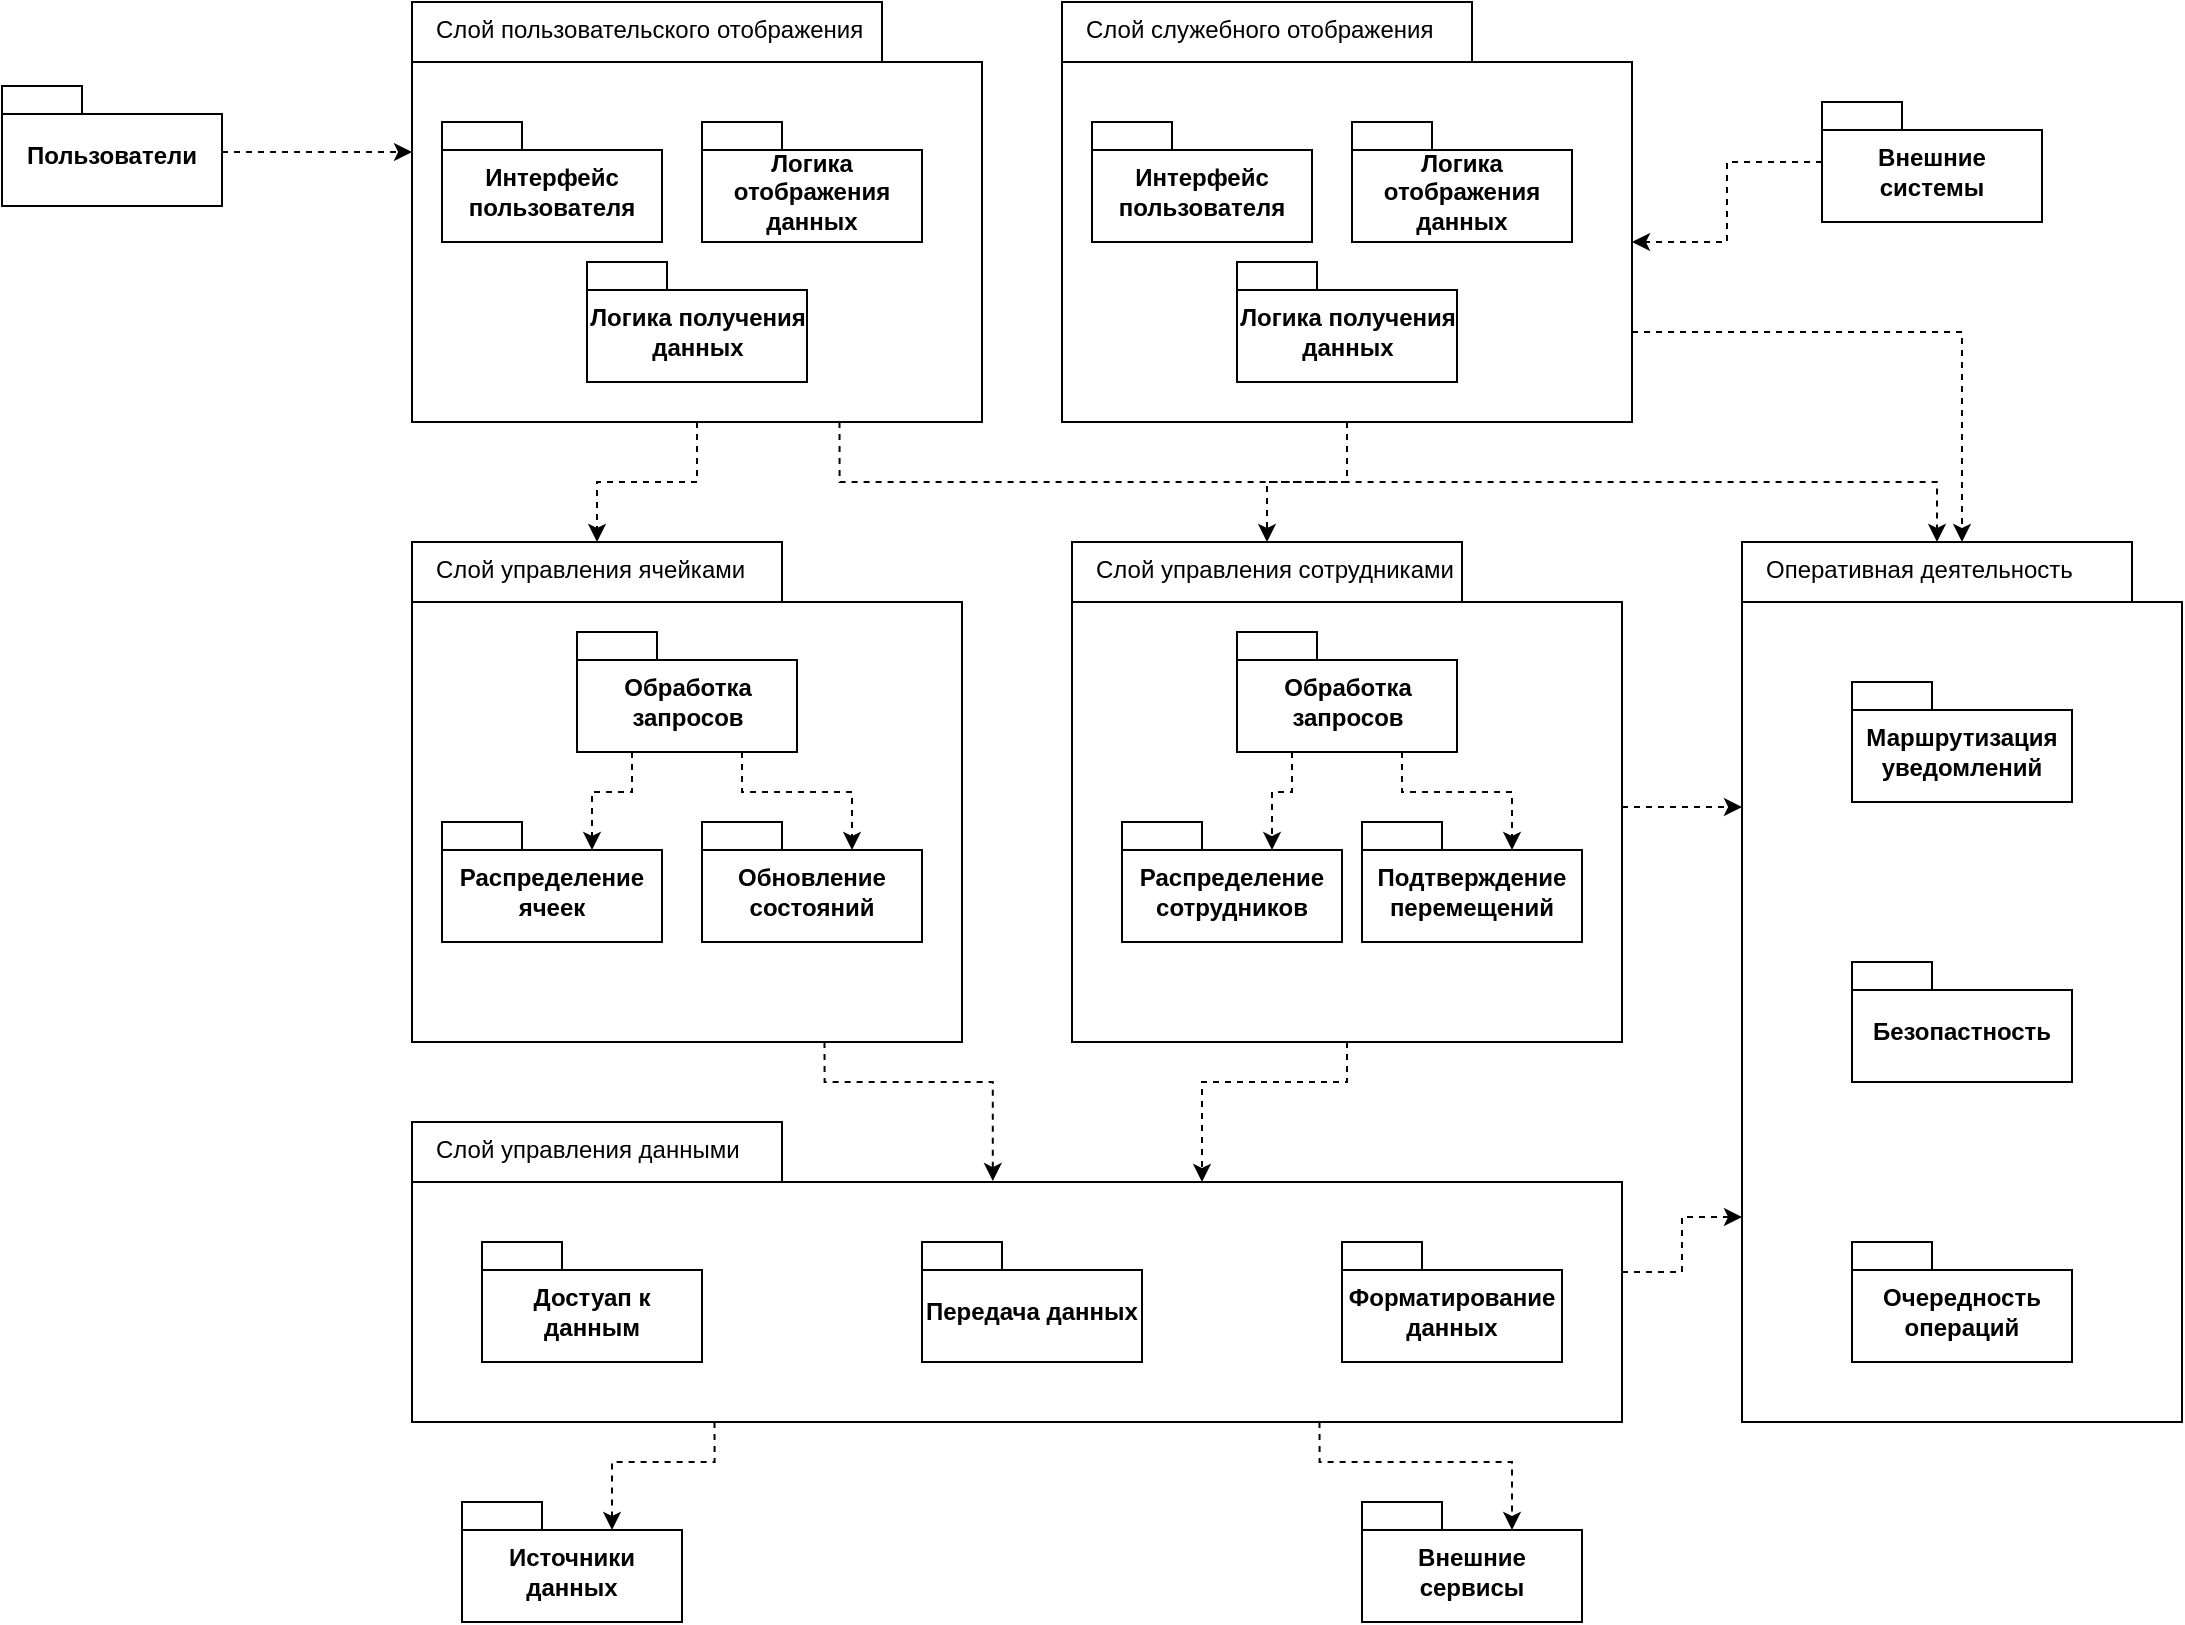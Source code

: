 <mxfile version="24.7.17">
  <diagram name="Page-1" id="35pOb7N_zu7hcMkjtjjM">
    <mxGraphModel dx="2219" dy="1071" grid="1" gridSize="10" guides="1" tooltips="1" connect="1" arrows="1" fold="1" page="1" pageScale="1" pageWidth="850" pageHeight="1100" math="0" shadow="0">
      <root>
        <mxCell id="0" />
        <mxCell id="1" parent="0" />
        <mxCell id="_KPcWchUeQN-RAS9eL70-1" value="Пользователи" style="shape=folder;fontStyle=1;spacingTop=10;tabWidth=40;tabHeight=14;tabPosition=left;html=1;whiteSpace=wrap;" vertex="1" parent="1">
          <mxGeometry x="60" y="412" width="110" height="60" as="geometry" />
        </mxCell>
        <mxCell id="_KPcWchUeQN-RAS9eL70-3" value="Слой пользовательского отображения" style="shape=folder;html=1;tabWidth=235;tabHeight=30;tabPosition=left;align=left;verticalAlign=top;spacingLeft=10;whiteSpace=wrap;" vertex="1" parent="1">
          <mxGeometry x="265" y="370" width="285" height="210" as="geometry" />
        </mxCell>
        <mxCell id="_KPcWchUeQN-RAS9eL70-5" value="Интерфейс пользователя" style="shape=folder;fontStyle=1;spacingTop=10;tabWidth=40;tabHeight=14;tabPosition=left;html=1;whiteSpace=wrap;" vertex="1" parent="1">
          <mxGeometry x="280" y="430" width="110" height="60" as="geometry" />
        </mxCell>
        <mxCell id="_KPcWchUeQN-RAS9eL70-7" value="Логика отображения данных" style="shape=folder;fontStyle=1;spacingTop=10;tabWidth=40;tabHeight=14;tabPosition=left;html=1;whiteSpace=wrap;" vertex="1" parent="1">
          <mxGeometry x="410" y="430" width="110" height="60" as="geometry" />
        </mxCell>
        <mxCell id="_KPcWchUeQN-RAS9eL70-36" style="edgeStyle=orthogonalEdgeStyle;rounded=0;orthogonalLoop=1;jettySize=auto;html=1;exitX=0;exitY=0;exitDx=285;exitDy=165;exitPerimeter=0;dashed=1;" edge="1" parent="1" source="_KPcWchUeQN-RAS9eL70-8" target="_KPcWchUeQN-RAS9eL70-20">
          <mxGeometry relative="1" as="geometry" />
        </mxCell>
        <mxCell id="_KPcWchUeQN-RAS9eL70-8" value="Слой служебного отображения" style="shape=folder;html=1;tabWidth=205;tabHeight=30;tabPosition=left;align=left;verticalAlign=top;spacingLeft=10;whiteSpace=wrap;" vertex="1" parent="1">
          <mxGeometry x="590" y="370" width="285" height="210" as="geometry" />
        </mxCell>
        <mxCell id="_KPcWchUeQN-RAS9eL70-9" value="Интерфейс пользователя" style="shape=folder;fontStyle=1;spacingTop=10;tabWidth=40;tabHeight=14;tabPosition=left;html=1;whiteSpace=wrap;" vertex="1" parent="1">
          <mxGeometry x="605" y="430" width="110" height="60" as="geometry" />
        </mxCell>
        <mxCell id="_KPcWchUeQN-RAS9eL70-10" value="Логика отображения данных" style="shape=folder;fontStyle=1;spacingTop=10;tabWidth=40;tabHeight=14;tabPosition=left;html=1;whiteSpace=wrap;" vertex="1" parent="1">
          <mxGeometry x="735" y="430" width="110" height="60" as="geometry" />
        </mxCell>
        <mxCell id="_KPcWchUeQN-RAS9eL70-11" value="Внешние системы" style="shape=folder;fontStyle=1;spacingTop=10;tabWidth=40;tabHeight=14;tabPosition=left;html=1;whiteSpace=wrap;" vertex="1" parent="1">
          <mxGeometry x="970" y="420" width="110" height="60" as="geometry" />
        </mxCell>
        <mxCell id="_KPcWchUeQN-RAS9eL70-12" value="Слой управления ячейками" style="shape=folder;html=1;tabWidth=185;tabHeight=30;tabPosition=left;align=left;verticalAlign=top;spacingLeft=10;whiteSpace=wrap;" vertex="1" parent="1">
          <mxGeometry x="265" y="640" width="275" height="250" as="geometry" />
        </mxCell>
        <mxCell id="_KPcWchUeQN-RAS9eL70-13" value="Логика получения данных" style="shape=folder;fontStyle=1;spacingTop=10;tabWidth=40;tabHeight=14;tabPosition=left;html=1;whiteSpace=wrap;" vertex="1" parent="1">
          <mxGeometry x="352.5" y="500" width="110" height="60" as="geometry" />
        </mxCell>
        <mxCell id="_KPcWchUeQN-RAS9eL70-14" value="Логика получения данных" style="shape=folder;fontStyle=1;spacingTop=10;tabWidth=40;tabHeight=14;tabPosition=left;html=1;whiteSpace=wrap;" vertex="1" parent="1">
          <mxGeometry x="677.5" y="500" width="110" height="60" as="geometry" />
        </mxCell>
        <mxCell id="_KPcWchUeQN-RAS9eL70-15" value="Обработка запросов" style="shape=folder;fontStyle=1;spacingTop=10;tabWidth=40;tabHeight=14;tabPosition=left;html=1;whiteSpace=wrap;" vertex="1" parent="1">
          <mxGeometry x="347.5" y="685" width="110" height="60" as="geometry" />
        </mxCell>
        <mxCell id="_KPcWchUeQN-RAS9eL70-16" value="Распределение ячеек" style="shape=folder;fontStyle=1;spacingTop=10;tabWidth=40;tabHeight=14;tabPosition=left;html=1;whiteSpace=wrap;" vertex="1" parent="1">
          <mxGeometry x="280" y="780" width="110" height="60" as="geometry" />
        </mxCell>
        <mxCell id="_KPcWchUeQN-RAS9eL70-17" value="Обновление состояний" style="shape=folder;fontStyle=1;spacingTop=10;tabWidth=40;tabHeight=14;tabPosition=left;html=1;whiteSpace=wrap;" vertex="1" parent="1">
          <mxGeometry x="410" y="780" width="110" height="60" as="geometry" />
        </mxCell>
        <mxCell id="_KPcWchUeQN-RAS9eL70-19" value="Слой управления сотрудниками" style="shape=folder;html=1;tabWidth=195;tabHeight=30;tabPosition=left;align=left;verticalAlign=top;spacingLeft=10;whiteSpace=wrap;" vertex="1" parent="1">
          <mxGeometry x="595" y="640" width="275" height="250" as="geometry" />
        </mxCell>
        <mxCell id="_KPcWchUeQN-RAS9eL70-20" value="Оперативная деятельность" style="shape=folder;html=1;tabWidth=195;tabHeight=30;tabPosition=left;align=left;verticalAlign=top;spacingLeft=10;whiteSpace=wrap;" vertex="1" parent="1">
          <mxGeometry x="930" y="640" width="220" height="440" as="geometry" />
        </mxCell>
        <mxCell id="_KPcWchUeQN-RAS9eL70-21" value="Маршрутизация уведомлений" style="shape=folder;fontStyle=1;spacingTop=10;tabWidth=40;tabHeight=14;tabPosition=left;html=1;whiteSpace=wrap;" vertex="1" parent="1">
          <mxGeometry x="985" y="710" width="110" height="60" as="geometry" />
        </mxCell>
        <mxCell id="_KPcWchUeQN-RAS9eL70-22" value="Безопастность" style="shape=folder;fontStyle=1;spacingTop=10;tabWidth=40;tabHeight=14;tabPosition=left;html=1;whiteSpace=wrap;" vertex="1" parent="1">
          <mxGeometry x="985" y="850" width="110" height="60" as="geometry" />
        </mxCell>
        <mxCell id="_KPcWchUeQN-RAS9eL70-23" value="Очередность операций" style="shape=folder;fontStyle=1;spacingTop=10;tabWidth=40;tabHeight=14;tabPosition=left;html=1;whiteSpace=wrap;" vertex="1" parent="1">
          <mxGeometry x="985" y="990" width="110" height="60" as="geometry" />
        </mxCell>
        <mxCell id="_KPcWchUeQN-RAS9eL70-24" value="Обработка запросов" style="shape=folder;fontStyle=1;spacingTop=10;tabWidth=40;tabHeight=14;tabPosition=left;html=1;whiteSpace=wrap;" vertex="1" parent="1">
          <mxGeometry x="677.5" y="685" width="110" height="60" as="geometry" />
        </mxCell>
        <mxCell id="_KPcWchUeQN-RAS9eL70-25" value="Распределение сотрудников" style="shape=folder;fontStyle=1;spacingTop=10;tabWidth=40;tabHeight=14;tabPosition=left;html=1;whiteSpace=wrap;" vertex="1" parent="1">
          <mxGeometry x="620" y="780" width="110" height="60" as="geometry" />
        </mxCell>
        <mxCell id="_KPcWchUeQN-RAS9eL70-26" value="Подтверждение перемещений" style="shape=folder;fontStyle=1;spacingTop=10;tabWidth=40;tabHeight=14;tabPosition=left;html=1;whiteSpace=wrap;" vertex="1" parent="1">
          <mxGeometry x="740" y="780" width="110" height="60" as="geometry" />
        </mxCell>
        <mxCell id="_KPcWchUeQN-RAS9eL70-27" value="Слой управления данными" style="shape=folder;html=1;tabWidth=185;tabHeight=30;tabPosition=left;align=left;verticalAlign=top;spacingLeft=10;whiteSpace=wrap;" vertex="1" parent="1">
          <mxGeometry x="265" y="930" width="605" height="150" as="geometry" />
        </mxCell>
        <mxCell id="_KPcWchUeQN-RAS9eL70-28" value="Достуап к данным" style="shape=folder;fontStyle=1;spacingTop=10;tabWidth=40;tabHeight=14;tabPosition=left;html=1;whiteSpace=wrap;" vertex="1" parent="1">
          <mxGeometry x="300" y="990" width="110" height="60" as="geometry" />
        </mxCell>
        <mxCell id="_KPcWchUeQN-RAS9eL70-29" value="Передача данных" style="shape=folder;fontStyle=1;spacingTop=10;tabWidth=40;tabHeight=14;tabPosition=left;html=1;whiteSpace=wrap;" vertex="1" parent="1">
          <mxGeometry x="520" y="990" width="110" height="60" as="geometry" />
        </mxCell>
        <mxCell id="_KPcWchUeQN-RAS9eL70-30" value="Форматирование данных" style="shape=folder;fontStyle=1;spacingTop=10;tabWidth=40;tabHeight=14;tabPosition=left;html=1;whiteSpace=wrap;" vertex="1" parent="1">
          <mxGeometry x="730" y="990" width="110" height="60" as="geometry" />
        </mxCell>
        <mxCell id="_KPcWchUeQN-RAS9eL70-31" value="Источники данных" style="shape=folder;fontStyle=1;spacingTop=10;tabWidth=40;tabHeight=14;tabPosition=left;html=1;whiteSpace=wrap;" vertex="1" parent="1">
          <mxGeometry x="290" y="1120" width="110" height="60" as="geometry" />
        </mxCell>
        <mxCell id="_KPcWchUeQN-RAS9eL70-32" value="Внешние сервисы" style="shape=folder;fontStyle=1;spacingTop=10;tabWidth=40;tabHeight=14;tabPosition=left;html=1;whiteSpace=wrap;" vertex="1" parent="1">
          <mxGeometry x="740" y="1120" width="110" height="60" as="geometry" />
        </mxCell>
        <mxCell id="_KPcWchUeQN-RAS9eL70-33" style="edgeStyle=orthogonalEdgeStyle;rounded=0;orthogonalLoop=1;jettySize=auto;html=1;entryX=0;entryY=0;entryDx=0;entryDy=75;entryPerimeter=0;dashed=1;" edge="1" parent="1" source="_KPcWchUeQN-RAS9eL70-1" target="_KPcWchUeQN-RAS9eL70-3">
          <mxGeometry relative="1" as="geometry">
            <Array as="points">
              <mxPoint x="220" y="445" />
              <mxPoint x="220" y="445" />
            </Array>
          </mxGeometry>
        </mxCell>
        <mxCell id="_KPcWchUeQN-RAS9eL70-34" style="edgeStyle=orthogonalEdgeStyle;rounded=0;orthogonalLoop=1;jettySize=auto;html=1;entryX=0;entryY=0;entryDx=92.5;entryDy=0;entryPerimeter=0;dashed=1;" edge="1" parent="1" source="_KPcWchUeQN-RAS9eL70-3" target="_KPcWchUeQN-RAS9eL70-12">
          <mxGeometry relative="1" as="geometry" />
        </mxCell>
        <mxCell id="_KPcWchUeQN-RAS9eL70-35" style="edgeStyle=orthogonalEdgeStyle;rounded=0;orthogonalLoop=1;jettySize=auto;html=1;exitX=0.75;exitY=1;exitDx=0;exitDy=0;exitPerimeter=0;entryX=0;entryY=0;entryDx=97.5;entryDy=0;entryPerimeter=0;dashed=1;" edge="1" parent="1" source="_KPcWchUeQN-RAS9eL70-3" target="_KPcWchUeQN-RAS9eL70-20">
          <mxGeometry relative="1" as="geometry" />
        </mxCell>
        <mxCell id="_KPcWchUeQN-RAS9eL70-37" style="edgeStyle=orthogonalEdgeStyle;rounded=0;orthogonalLoop=1;jettySize=auto;html=1;entryX=0;entryY=0;entryDx=285;entryDy=120;entryPerimeter=0;dashed=1;" edge="1" parent="1" source="_KPcWchUeQN-RAS9eL70-11" target="_KPcWchUeQN-RAS9eL70-8">
          <mxGeometry relative="1" as="geometry" />
        </mxCell>
        <mxCell id="_KPcWchUeQN-RAS9eL70-38" style="edgeStyle=orthogonalEdgeStyle;rounded=0;orthogonalLoop=1;jettySize=auto;html=1;entryX=0;entryY=0;entryDx=97.5;entryDy=0;entryPerimeter=0;dashed=1;" edge="1" parent="1" source="_KPcWchUeQN-RAS9eL70-8" target="_KPcWchUeQN-RAS9eL70-19">
          <mxGeometry relative="1" as="geometry" />
        </mxCell>
        <mxCell id="_KPcWchUeQN-RAS9eL70-39" style="edgeStyle=orthogonalEdgeStyle;rounded=0;orthogonalLoop=1;jettySize=auto;html=1;exitX=0.25;exitY=1;exitDx=0;exitDy=0;exitPerimeter=0;entryX=0;entryY=0;entryDx=75;entryDy=14;entryPerimeter=0;dashed=1;" edge="1" parent="1" source="_KPcWchUeQN-RAS9eL70-15" target="_KPcWchUeQN-RAS9eL70-16">
          <mxGeometry relative="1" as="geometry" />
        </mxCell>
        <mxCell id="_KPcWchUeQN-RAS9eL70-40" style="edgeStyle=orthogonalEdgeStyle;rounded=0;orthogonalLoop=1;jettySize=auto;html=1;exitX=0.75;exitY=1;exitDx=0;exitDy=0;exitPerimeter=0;entryX=0;entryY=0;entryDx=75;entryDy=14;entryPerimeter=0;dashed=1;" edge="1" parent="1" source="_KPcWchUeQN-RAS9eL70-15" target="_KPcWchUeQN-RAS9eL70-17">
          <mxGeometry relative="1" as="geometry">
            <Array as="points">
              <mxPoint x="430" y="765" />
              <mxPoint x="485" y="765" />
            </Array>
          </mxGeometry>
        </mxCell>
        <mxCell id="_KPcWchUeQN-RAS9eL70-41" style="edgeStyle=orthogonalEdgeStyle;rounded=0;orthogonalLoop=1;jettySize=auto;html=1;exitX=0.25;exitY=1;exitDx=0;exitDy=0;exitPerimeter=0;entryX=0;entryY=0;entryDx=75;entryDy=14;entryPerimeter=0;dashed=1;" edge="1" parent="1" source="_KPcWchUeQN-RAS9eL70-24" target="_KPcWchUeQN-RAS9eL70-25">
          <mxGeometry relative="1" as="geometry" />
        </mxCell>
        <mxCell id="_KPcWchUeQN-RAS9eL70-42" style="edgeStyle=orthogonalEdgeStyle;rounded=0;orthogonalLoop=1;jettySize=auto;html=1;exitX=0.75;exitY=1;exitDx=0;exitDy=0;exitPerimeter=0;entryX=0;entryY=0;entryDx=75;entryDy=14;entryPerimeter=0;dashed=1;" edge="1" parent="1" source="_KPcWchUeQN-RAS9eL70-24" target="_KPcWchUeQN-RAS9eL70-26">
          <mxGeometry relative="1" as="geometry">
            <Array as="points">
              <mxPoint x="760" y="765" />
              <mxPoint x="815" y="765" />
            </Array>
          </mxGeometry>
        </mxCell>
        <mxCell id="_KPcWchUeQN-RAS9eL70-43" style="edgeStyle=orthogonalEdgeStyle;rounded=0;orthogonalLoop=1;jettySize=auto;html=1;entryX=0;entryY=0;entryDx=0;entryDy=132.5;entryPerimeter=0;dashed=1;" edge="1" parent="1" source="_KPcWchUeQN-RAS9eL70-19" target="_KPcWchUeQN-RAS9eL70-20">
          <mxGeometry relative="1" as="geometry">
            <Array as="points">
              <mxPoint x="900" y="773" />
            </Array>
          </mxGeometry>
        </mxCell>
        <mxCell id="_KPcWchUeQN-RAS9eL70-44" style="edgeStyle=orthogonalEdgeStyle;rounded=0;orthogonalLoop=1;jettySize=auto;html=1;entryX=0;entryY=0;entryDx=0;entryDy=337.5;entryPerimeter=0;dashed=1;" edge="1" parent="1" source="_KPcWchUeQN-RAS9eL70-27" target="_KPcWchUeQN-RAS9eL70-20">
          <mxGeometry relative="1" as="geometry" />
        </mxCell>
        <mxCell id="_KPcWchUeQN-RAS9eL70-45" style="edgeStyle=orthogonalEdgeStyle;rounded=0;orthogonalLoop=1;jettySize=auto;html=1;exitX=0.25;exitY=1;exitDx=0;exitDy=0;exitPerimeter=0;entryX=0;entryY=0;entryDx=75;entryDy=14;entryPerimeter=0;dashed=1;" edge="1" parent="1" source="_KPcWchUeQN-RAS9eL70-27" target="_KPcWchUeQN-RAS9eL70-31">
          <mxGeometry relative="1" as="geometry" />
        </mxCell>
        <mxCell id="_KPcWchUeQN-RAS9eL70-46" style="edgeStyle=orthogonalEdgeStyle;rounded=0;orthogonalLoop=1;jettySize=auto;html=1;exitX=0.75;exitY=1;exitDx=0;exitDy=0;exitPerimeter=0;entryX=0;entryY=0;entryDx=75;entryDy=14;entryPerimeter=0;dashed=1;" edge="1" parent="1" source="_KPcWchUeQN-RAS9eL70-27" target="_KPcWchUeQN-RAS9eL70-32">
          <mxGeometry relative="1" as="geometry" />
        </mxCell>
        <mxCell id="_KPcWchUeQN-RAS9eL70-47" style="edgeStyle=orthogonalEdgeStyle;rounded=0;orthogonalLoop=1;jettySize=auto;html=1;exitX=0.5;exitY=1;exitDx=0;exitDy=0;exitPerimeter=0;entryX=0;entryY=0;entryDx=395;entryDy=30;entryPerimeter=0;dashed=1;" edge="1" parent="1" source="_KPcWchUeQN-RAS9eL70-19" target="_KPcWchUeQN-RAS9eL70-27">
          <mxGeometry relative="1" as="geometry" />
        </mxCell>
        <mxCell id="_KPcWchUeQN-RAS9eL70-49" style="edgeStyle=orthogonalEdgeStyle;rounded=0;orthogonalLoop=1;jettySize=auto;html=1;exitX=0.75;exitY=1;exitDx=0;exitDy=0;exitPerimeter=0;entryX=0.48;entryY=0.197;entryDx=0;entryDy=0;entryPerimeter=0;dashed=1;" edge="1" parent="1" source="_KPcWchUeQN-RAS9eL70-12" target="_KPcWchUeQN-RAS9eL70-27">
          <mxGeometry relative="1" as="geometry" />
        </mxCell>
      </root>
    </mxGraphModel>
  </diagram>
</mxfile>
